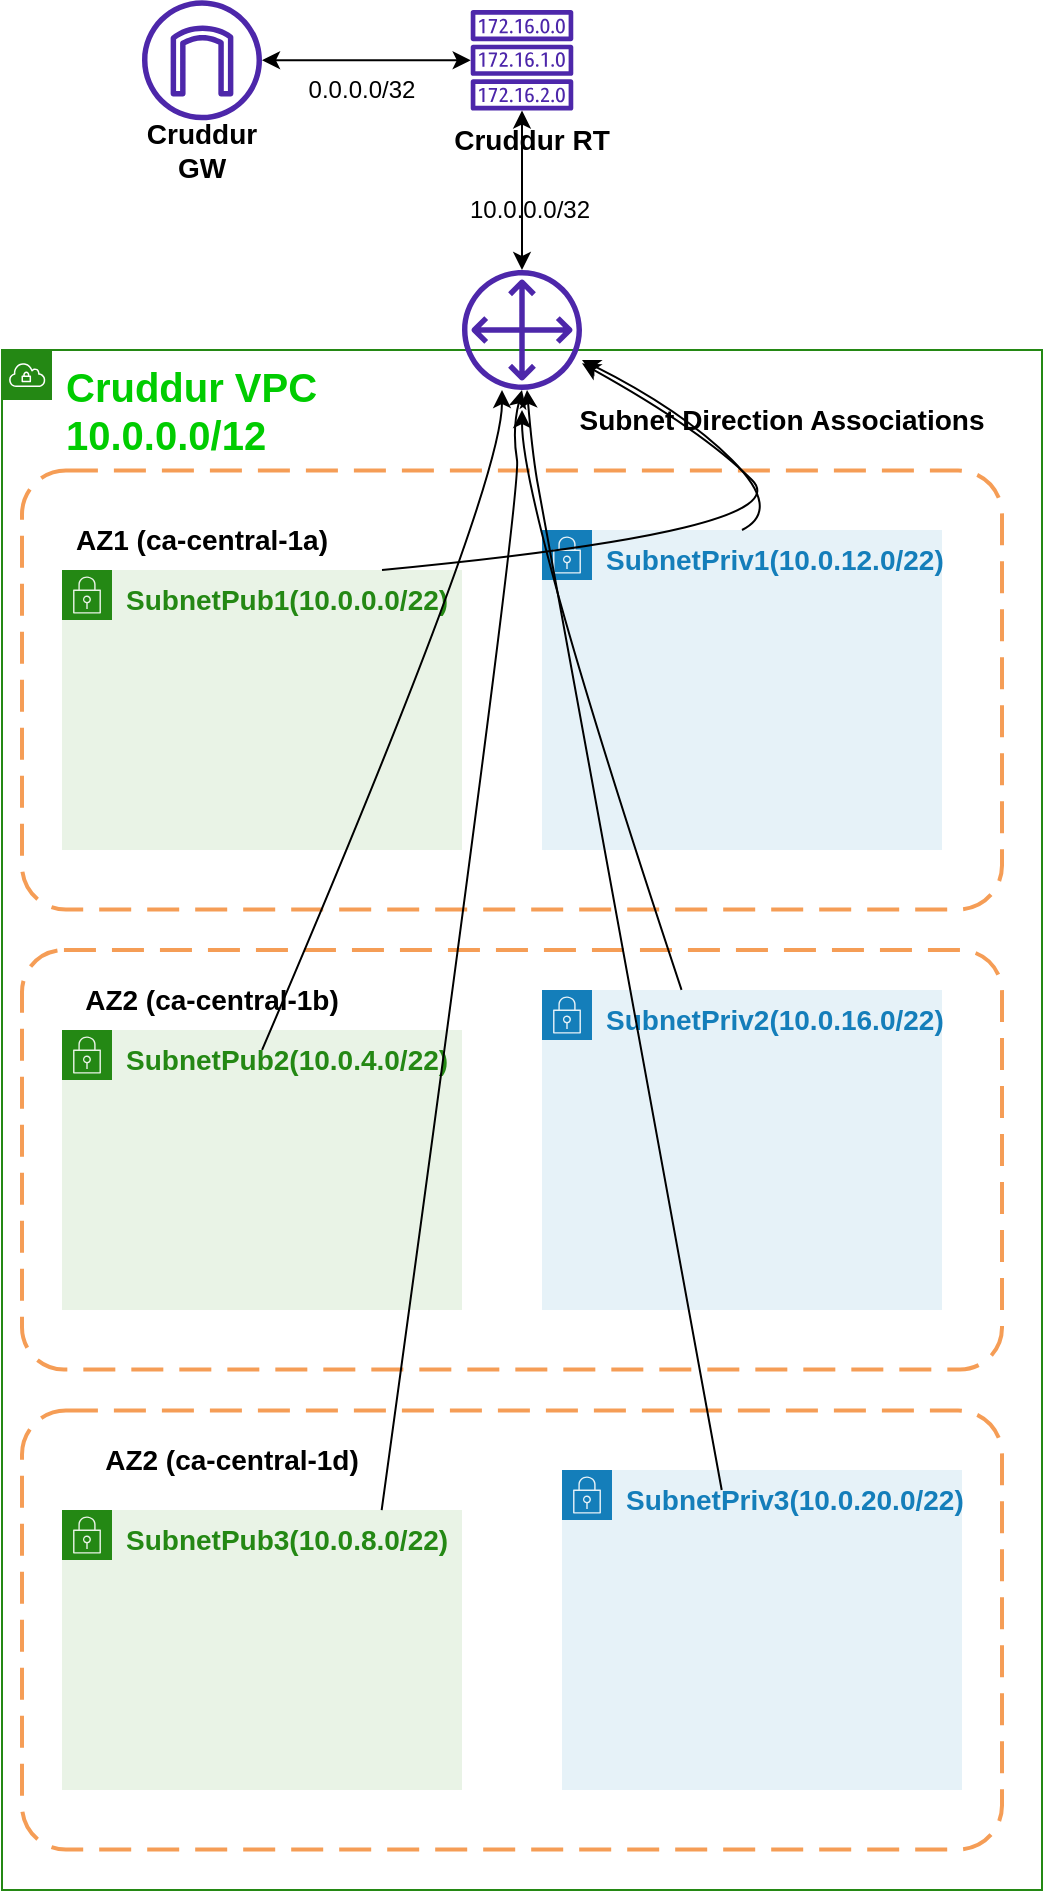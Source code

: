 <mxfile version="21.3.7" type="device">
  <diagram name="Page-1" id="eJTANjoa0-_0GD8r01db">
    <mxGraphModel dx="1432" dy="1864" grid="1" gridSize="10" guides="1" tooltips="1" connect="1" arrows="1" fold="1" page="1" pageScale="1" pageWidth="850" pageHeight="1100" math="0" shadow="0">
      <root>
        <mxCell id="0" />
        <mxCell id="1" parent="0" />
        <mxCell id="xboVKvCkaLDGGz-Pp3LQ-1" value="&lt;div&gt;&lt;font color=&quot;#00cc00&quot;&gt;&lt;b&gt;&lt;font style=&quot;font-size: 20px;&quot;&gt;Cruddur VPC&lt;/font&gt;&lt;/b&gt;&lt;/font&gt;&lt;/div&gt;&lt;div&gt;&lt;font color=&quot;#00cc00&quot;&gt;&lt;b&gt;&lt;font style=&quot;font-size: 20px;&quot;&gt;10.0.0.0/12&lt;br&gt;&lt;/font&gt;&lt;/b&gt;&lt;/font&gt;&lt;/div&gt;" style="points=[[0,0],[0.25,0],[0.5,0],[0.75,0],[1,0],[1,0.25],[1,0.5],[1,0.75],[1,1],[0.75,1],[0.5,1],[0.25,1],[0,1],[0,0.75],[0,0.5],[0,0.25]];outlineConnect=0;gradientColor=none;html=1;whiteSpace=wrap;fontSize=12;fontStyle=0;container=1;pointerEvents=0;collapsible=0;recursiveResize=0;shape=mxgraph.aws4.group;grIcon=mxgraph.aws4.group_vpc;strokeColor=#248814;fillColor=none;verticalAlign=top;align=left;spacingLeft=30;fontColor=#AAB7B8;dashed=0;" vertex="1" parent="1">
          <mxGeometry x="120" y="30" width="520" height="770" as="geometry" />
        </mxCell>
        <mxCell id="xboVKvCkaLDGGz-Pp3LQ-2" value="&lt;b&gt;&lt;font style=&quot;font-size: 14px;&quot;&gt;SubnetPub1(10.0.0.0/22)&lt;/font&gt;&lt;/b&gt;" style="points=[[0,0],[0.25,0],[0.5,0],[0.75,0],[1,0],[1,0.25],[1,0.5],[1,0.75],[1,1],[0.75,1],[0.5,1],[0.25,1],[0,1],[0,0.75],[0,0.5],[0,0.25]];outlineConnect=0;gradientColor=none;html=1;whiteSpace=wrap;fontSize=12;fontStyle=0;container=1;pointerEvents=0;collapsible=0;recursiveResize=0;shape=mxgraph.aws4.group;grIcon=mxgraph.aws4.group_security_group;grStroke=0;strokeColor=#248814;fillColor=#E9F3E6;verticalAlign=top;align=left;spacingLeft=30;fontColor=#248814;dashed=0;" vertex="1" parent="xboVKvCkaLDGGz-Pp3LQ-1">
          <mxGeometry x="30" y="110" width="200" height="140" as="geometry" />
        </mxCell>
        <mxCell id="xboVKvCkaLDGGz-Pp3LQ-3" value="&lt;b&gt;&lt;font style=&quot;font-size: 14px;&quot;&gt;SubnetPriv1(10.0.12.0/22)&lt;/font&gt;&lt;/b&gt;" style="points=[[0,0],[0.25,0],[0.5,0],[0.75,0],[1,0],[1,0.25],[1,0.5],[1,0.75],[1,1],[0.75,1],[0.5,1],[0.25,1],[0,1],[0,0.75],[0,0.5],[0,0.25]];outlineConnect=0;gradientColor=none;html=1;whiteSpace=wrap;fontSize=12;fontStyle=0;container=1;pointerEvents=0;collapsible=0;recursiveResize=0;shape=mxgraph.aws4.group;grIcon=mxgraph.aws4.group_security_group;grStroke=0;strokeColor=#147EBA;fillColor=#E6F2F8;verticalAlign=top;align=left;spacingLeft=30;fontColor=#147EBA;dashed=0;" vertex="1" parent="xboVKvCkaLDGGz-Pp3LQ-1">
          <mxGeometry x="270" y="90" width="200" height="160" as="geometry" />
        </mxCell>
        <mxCell id="xboVKvCkaLDGGz-Pp3LQ-8" value="&lt;b&gt;&lt;font style=&quot;font-size: 14px;&quot;&gt;SubnetPub2(10.0.4.0/22)&lt;/font&gt;&lt;/b&gt;" style="points=[[0,0],[0.25,0],[0.5,0],[0.75,0],[1,0],[1,0.25],[1,0.5],[1,0.75],[1,1],[0.75,1],[0.5,1],[0.25,1],[0,1],[0,0.75],[0,0.5],[0,0.25]];outlineConnect=0;gradientColor=none;html=1;whiteSpace=wrap;fontSize=12;fontStyle=0;container=1;pointerEvents=0;collapsible=0;recursiveResize=0;shape=mxgraph.aws4.group;grIcon=mxgraph.aws4.group_security_group;grStroke=0;strokeColor=#248814;fillColor=#E9F3E6;verticalAlign=top;align=left;spacingLeft=30;fontColor=#248814;dashed=0;" vertex="1" parent="xboVKvCkaLDGGz-Pp3LQ-1">
          <mxGeometry x="30" y="340" width="200" height="140" as="geometry" />
        </mxCell>
        <mxCell id="xboVKvCkaLDGGz-Pp3LQ-9" value="&lt;b&gt;&lt;font style=&quot;font-size: 14px;&quot;&gt;SubnetPriv2(10.0.16.0/22)&lt;/font&gt;&lt;/b&gt;" style="points=[[0,0],[0.25,0],[0.5,0],[0.75,0],[1,0],[1,0.25],[1,0.5],[1,0.75],[1,1],[0.75,1],[0.5,1],[0.25,1],[0,1],[0,0.75],[0,0.5],[0,0.25]];outlineConnect=0;gradientColor=none;html=1;whiteSpace=wrap;fontSize=12;fontStyle=0;container=1;pointerEvents=0;collapsible=0;recursiveResize=0;shape=mxgraph.aws4.group;grIcon=mxgraph.aws4.group_security_group;grStroke=0;strokeColor=#147EBA;fillColor=#E6F2F8;verticalAlign=top;align=left;spacingLeft=30;fontColor=#147EBA;dashed=0;" vertex="1" parent="xboVKvCkaLDGGz-Pp3LQ-1">
          <mxGeometry x="270" y="320" width="200" height="160" as="geometry" />
        </mxCell>
        <mxCell id="xboVKvCkaLDGGz-Pp3LQ-10" value="&lt;b&gt;&lt;font style=&quot;font-size: 14px;&quot;&gt;SubnetPub3(10.0.8.0/22)&lt;/font&gt;&lt;/b&gt;" style="points=[[0,0],[0.25,0],[0.5,0],[0.75,0],[1,0],[1,0.25],[1,0.5],[1,0.75],[1,1],[0.75,1],[0.5,1],[0.25,1],[0,1],[0,0.75],[0,0.5],[0,0.25]];outlineConnect=0;gradientColor=none;html=1;whiteSpace=wrap;fontSize=12;fontStyle=0;container=1;pointerEvents=0;collapsible=0;recursiveResize=0;shape=mxgraph.aws4.group;grIcon=mxgraph.aws4.group_security_group;grStroke=0;strokeColor=#248814;fillColor=#E9F3E6;verticalAlign=top;align=left;spacingLeft=30;fontColor=#248814;dashed=0;" vertex="1" parent="xboVKvCkaLDGGz-Pp3LQ-1">
          <mxGeometry x="30" y="580" width="200" height="140" as="geometry" />
        </mxCell>
        <mxCell id="xboVKvCkaLDGGz-Pp3LQ-11" value="&lt;b&gt;&lt;font style=&quot;font-size: 14px;&quot;&gt;SubnetPriv3(10.0.20.0/22)&lt;/font&gt;&lt;/b&gt;" style="points=[[0,0],[0.25,0],[0.5,0],[0.75,0],[1,0],[1,0.25],[1,0.5],[1,0.75],[1,1],[0.75,1],[0.5,1],[0.25,1],[0,1],[0,0.75],[0,0.5],[0,0.25]];outlineConnect=0;gradientColor=none;html=1;whiteSpace=wrap;fontSize=12;fontStyle=0;container=1;pointerEvents=0;collapsible=0;recursiveResize=0;shape=mxgraph.aws4.group;grIcon=mxgraph.aws4.group_security_group;grStroke=0;strokeColor=#147EBA;fillColor=#E6F2F8;verticalAlign=top;align=left;spacingLeft=30;fontColor=#147EBA;dashed=0;" vertex="1" parent="xboVKvCkaLDGGz-Pp3LQ-1">
          <mxGeometry x="280" y="560" width="200" height="160" as="geometry" />
        </mxCell>
        <mxCell id="xboVKvCkaLDGGz-Pp3LQ-15" value="&lt;font style=&quot;font-size: 14px;&quot;&gt;&lt;b&gt;AZ1 (ca-central-1a)&lt;/b&gt;&lt;/font&gt;" style="text;html=1;strokeColor=none;fillColor=none;align=center;verticalAlign=middle;whiteSpace=wrap;rounded=0;" vertex="1" parent="xboVKvCkaLDGGz-Pp3LQ-1">
          <mxGeometry x="30" y="80" width="140" height="30" as="geometry" />
        </mxCell>
        <mxCell id="xboVKvCkaLDGGz-Pp3LQ-16" value="&lt;b&gt;&lt;font style=&quot;font-size: 14px;&quot;&gt;AZ2 (ca-central-1b)&lt;/font&gt;&lt;/b&gt;" style="text;html=1;strokeColor=none;fillColor=none;align=center;verticalAlign=middle;whiteSpace=wrap;rounded=0;" vertex="1" parent="xboVKvCkaLDGGz-Pp3LQ-1">
          <mxGeometry x="30" y="310" width="150" height="30" as="geometry" />
        </mxCell>
        <mxCell id="xboVKvCkaLDGGz-Pp3LQ-12" value="" style="rounded=1;arcSize=10;dashed=1;strokeColor=#F59D56;fillColor=none;gradientColor=none;dashPattern=8 4;strokeWidth=2;" vertex="1" parent="xboVKvCkaLDGGz-Pp3LQ-1">
          <mxGeometry x="10" y="60.25" width="490" height="219.5" as="geometry" />
        </mxCell>
        <mxCell id="xboVKvCkaLDGGz-Pp3LQ-13" value="" style="rounded=1;arcSize=10;dashed=1;strokeColor=#F59D56;fillColor=none;gradientColor=none;dashPattern=8 4;strokeWidth=2;" vertex="1" parent="xboVKvCkaLDGGz-Pp3LQ-1">
          <mxGeometry x="10" y="300" width="490" height="209.75" as="geometry" />
        </mxCell>
        <mxCell id="xboVKvCkaLDGGz-Pp3LQ-14" value="" style="rounded=1;arcSize=10;dashed=1;strokeColor=#F59D56;fillColor=none;gradientColor=none;dashPattern=8 4;strokeWidth=2;" vertex="1" parent="xboVKvCkaLDGGz-Pp3LQ-1">
          <mxGeometry x="10" y="530.25" width="490" height="219.5" as="geometry" />
        </mxCell>
        <mxCell id="xboVKvCkaLDGGz-Pp3LQ-18" value="" style="sketch=0;outlineConnect=0;fontColor=#232F3E;gradientColor=none;fillColor=#4D27AA;strokeColor=none;dashed=0;verticalLabelPosition=bottom;verticalAlign=top;align=center;html=1;fontSize=12;fontStyle=0;aspect=fixed;pointerEvents=1;shape=mxgraph.aws4.customer_gateway;" vertex="1" parent="xboVKvCkaLDGGz-Pp3LQ-1">
          <mxGeometry x="230" y="-40" width="60" height="60" as="geometry" />
        </mxCell>
        <mxCell id="xboVKvCkaLDGGz-Pp3LQ-21" value="" style="curved=1;endArrow=classic;html=1;rounded=0;" edge="1" parent="xboVKvCkaLDGGz-Pp3LQ-1" target="xboVKvCkaLDGGz-Pp3LQ-18">
          <mxGeometry width="50" height="50" relative="1" as="geometry">
            <mxPoint x="370" y="90" as="sourcePoint" />
            <mxPoint x="390" y="30" as="targetPoint" />
            <Array as="points">
              <mxPoint x="390" y="80" />
              <mxPoint x="340" y="30" />
            </Array>
          </mxGeometry>
        </mxCell>
        <mxCell id="xboVKvCkaLDGGz-Pp3LQ-22" value="" style="curved=1;endArrow=classic;html=1;rounded=0;" edge="1" parent="xboVKvCkaLDGGz-Pp3LQ-1" target="xboVKvCkaLDGGz-Pp3LQ-18">
          <mxGeometry width="50" height="50" relative="1" as="geometry">
            <mxPoint x="190" y="110" as="sourcePoint" />
            <mxPoint x="300" y="15" as="targetPoint" />
            <Array as="points">
              <mxPoint x="400" y="90" />
              <mxPoint x="350" y="40" />
            </Array>
          </mxGeometry>
        </mxCell>
        <mxCell id="xboVKvCkaLDGGz-Pp3LQ-23" value="" style="curved=1;endArrow=classic;html=1;rounded=0;exitX=0.245;exitY=0.238;exitDx=0;exitDy=0;exitPerimeter=0;" edge="1" parent="xboVKvCkaLDGGz-Pp3LQ-1" source="xboVKvCkaLDGGz-Pp3LQ-13">
          <mxGeometry width="50" height="50" relative="1" as="geometry">
            <mxPoint x="200" y="70" as="sourcePoint" />
            <mxPoint x="250" y="20" as="targetPoint" />
            <Array as="points">
              <mxPoint x="250" y="70" />
            </Array>
          </mxGeometry>
        </mxCell>
        <mxCell id="xboVKvCkaLDGGz-Pp3LQ-25" value="" style="curved=1;endArrow=classic;html=1;rounded=0;exitX=0.367;exitY=0.227;exitDx=0;exitDy=0;exitPerimeter=0;" edge="1" parent="xboVKvCkaLDGGz-Pp3LQ-1" source="xboVKvCkaLDGGz-Pp3LQ-14">
          <mxGeometry width="50" height="50" relative="1" as="geometry">
            <mxPoint x="210" y="70" as="sourcePoint" />
            <mxPoint x="260" y="20" as="targetPoint" />
            <Array as="points">
              <mxPoint x="260" y="70" />
              <mxPoint x="255" y="40" />
            </Array>
          </mxGeometry>
        </mxCell>
        <mxCell id="xboVKvCkaLDGGz-Pp3LQ-26" value="" style="curved=1;endArrow=classic;html=1;rounded=0;exitX=0.714;exitY=0.181;exitDx=0;exitDy=0;exitPerimeter=0;" edge="1" parent="xboVKvCkaLDGGz-Pp3LQ-1" source="xboVKvCkaLDGGz-Pp3LQ-14" target="xboVKvCkaLDGGz-Pp3LQ-18">
          <mxGeometry width="50" height="50" relative="1" as="geometry">
            <mxPoint x="200" y="590" as="sourcePoint" />
            <mxPoint x="270" y="30" as="targetPoint" />
            <Array as="points">
              <mxPoint x="270" y="80" />
              <mxPoint x="265" y="50" />
            </Array>
          </mxGeometry>
        </mxCell>
        <mxCell id="xboVKvCkaLDGGz-Pp3LQ-27" value="&lt;b&gt;&lt;font style=&quot;font-size: 14px;&quot;&gt;Subnet Direction Associations&lt;/font&gt;&lt;/b&gt;" style="text;html=1;strokeColor=none;fillColor=none;align=center;verticalAlign=middle;whiteSpace=wrap;rounded=0;" vertex="1" parent="xboVKvCkaLDGGz-Pp3LQ-1">
          <mxGeometry x="280" y="20" width="220" height="30" as="geometry" />
        </mxCell>
        <mxCell id="xboVKvCkaLDGGz-Pp3LQ-17" value="&lt;b&gt;&lt;font style=&quot;font-size: 14px;&quot;&gt;AZ2 (ca-central-1d)&lt;/font&gt;&lt;/b&gt;" style="text;html=1;strokeColor=none;fillColor=none;align=center;verticalAlign=middle;whiteSpace=wrap;rounded=0;" vertex="1" parent="1">
          <mxGeometry x="160" y="570" width="150" height="30" as="geometry" />
        </mxCell>
        <mxCell id="xboVKvCkaLDGGz-Pp3LQ-24" value="" style="curved=1;endArrow=classic;html=1;rounded=0;exitX=0.673;exitY=0.095;exitDx=0;exitDy=0;exitPerimeter=0;" edge="1" parent="1" source="xboVKvCkaLDGGz-Pp3LQ-13">
          <mxGeometry width="50" height="50" relative="1" as="geometry">
            <mxPoint x="260" y="390" as="sourcePoint" />
            <mxPoint x="380" y="60" as="targetPoint" />
            <Array as="points">
              <mxPoint x="380" y="110" />
            </Array>
          </mxGeometry>
        </mxCell>
        <mxCell id="xboVKvCkaLDGGz-Pp3LQ-28" value="" style="sketch=0;outlineConnect=0;fontColor=#232F3E;gradientColor=none;fillColor=#4D27AA;strokeColor=none;dashed=0;verticalLabelPosition=bottom;verticalAlign=top;align=center;html=1;fontSize=12;fontStyle=0;aspect=fixed;pointerEvents=1;shape=mxgraph.aws4.route_table;" vertex="1" parent="1">
          <mxGeometry x="354.21" y="-140" width="51.58" height="50.26" as="geometry" />
        </mxCell>
        <mxCell id="xboVKvCkaLDGGz-Pp3LQ-29" value="" style="sketch=0;outlineConnect=0;fontColor=#232F3E;gradientColor=none;fillColor=#4D27AA;strokeColor=none;dashed=0;verticalLabelPosition=bottom;verticalAlign=top;align=center;html=1;fontSize=12;fontStyle=0;aspect=fixed;pointerEvents=1;shape=mxgraph.aws4.internet_gateway;" vertex="1" parent="1">
          <mxGeometry x="190" y="-144.87" width="60" height="60" as="geometry" />
        </mxCell>
        <mxCell id="xboVKvCkaLDGGz-Pp3LQ-30" value="&lt;b style=&quot;font-size: 14px;&quot;&gt;Cruddur GW&lt;br&gt;&lt;/b&gt;" style="text;html=1;strokeColor=none;fillColor=none;align=center;verticalAlign=middle;whiteSpace=wrap;rounded=0;" vertex="1" parent="1">
          <mxGeometry x="180" y="-84.87" width="80" height="30" as="geometry" />
        </mxCell>
        <mxCell id="xboVKvCkaLDGGz-Pp3LQ-31" value="&lt;b style=&quot;font-size: 14px;&quot;&gt;Cruddur RT&lt;br&gt;&lt;/b&gt;" style="text;html=1;strokeColor=none;fillColor=none;align=center;verticalAlign=middle;whiteSpace=wrap;rounded=0;" vertex="1" parent="1">
          <mxGeometry x="345" y="-89.74" width="80" height="30" as="geometry" />
        </mxCell>
        <mxCell id="xboVKvCkaLDGGz-Pp3LQ-32" value="" style="endArrow=classic;startArrow=classic;html=1;rounded=0;" edge="1" parent="1" source="xboVKvCkaLDGGz-Pp3LQ-29" target="xboVKvCkaLDGGz-Pp3LQ-28">
          <mxGeometry width="50" height="50" relative="1" as="geometry">
            <mxPoint x="290" y="-90" as="sourcePoint" />
            <mxPoint x="340" y="-140" as="targetPoint" />
          </mxGeometry>
        </mxCell>
        <mxCell id="xboVKvCkaLDGGz-Pp3LQ-33" value="" style="endArrow=classic;startArrow=classic;html=1;rounded=0;" edge="1" parent="1" source="xboVKvCkaLDGGz-Pp3LQ-18" target="xboVKvCkaLDGGz-Pp3LQ-28">
          <mxGeometry width="50" height="50" relative="1" as="geometry">
            <mxPoint x="310" y="-59.74" as="sourcePoint" />
            <mxPoint x="414" y="-59.74" as="targetPoint" />
          </mxGeometry>
        </mxCell>
        <mxCell id="xboVKvCkaLDGGz-Pp3LQ-34" value="0.0.0.0/32" style="text;html=1;strokeColor=none;fillColor=none;align=center;verticalAlign=middle;whiteSpace=wrap;rounded=0;" vertex="1" parent="1">
          <mxGeometry x="270" y="-114.87" width="60" height="30" as="geometry" />
        </mxCell>
        <mxCell id="xboVKvCkaLDGGz-Pp3LQ-35" value="10.0.0.0/32" style="text;html=1;strokeColor=none;fillColor=none;align=center;verticalAlign=middle;whiteSpace=wrap;rounded=0;" vertex="1" parent="1">
          <mxGeometry x="354.21" y="-54.87" width="60" height="30" as="geometry" />
        </mxCell>
      </root>
    </mxGraphModel>
  </diagram>
</mxfile>
